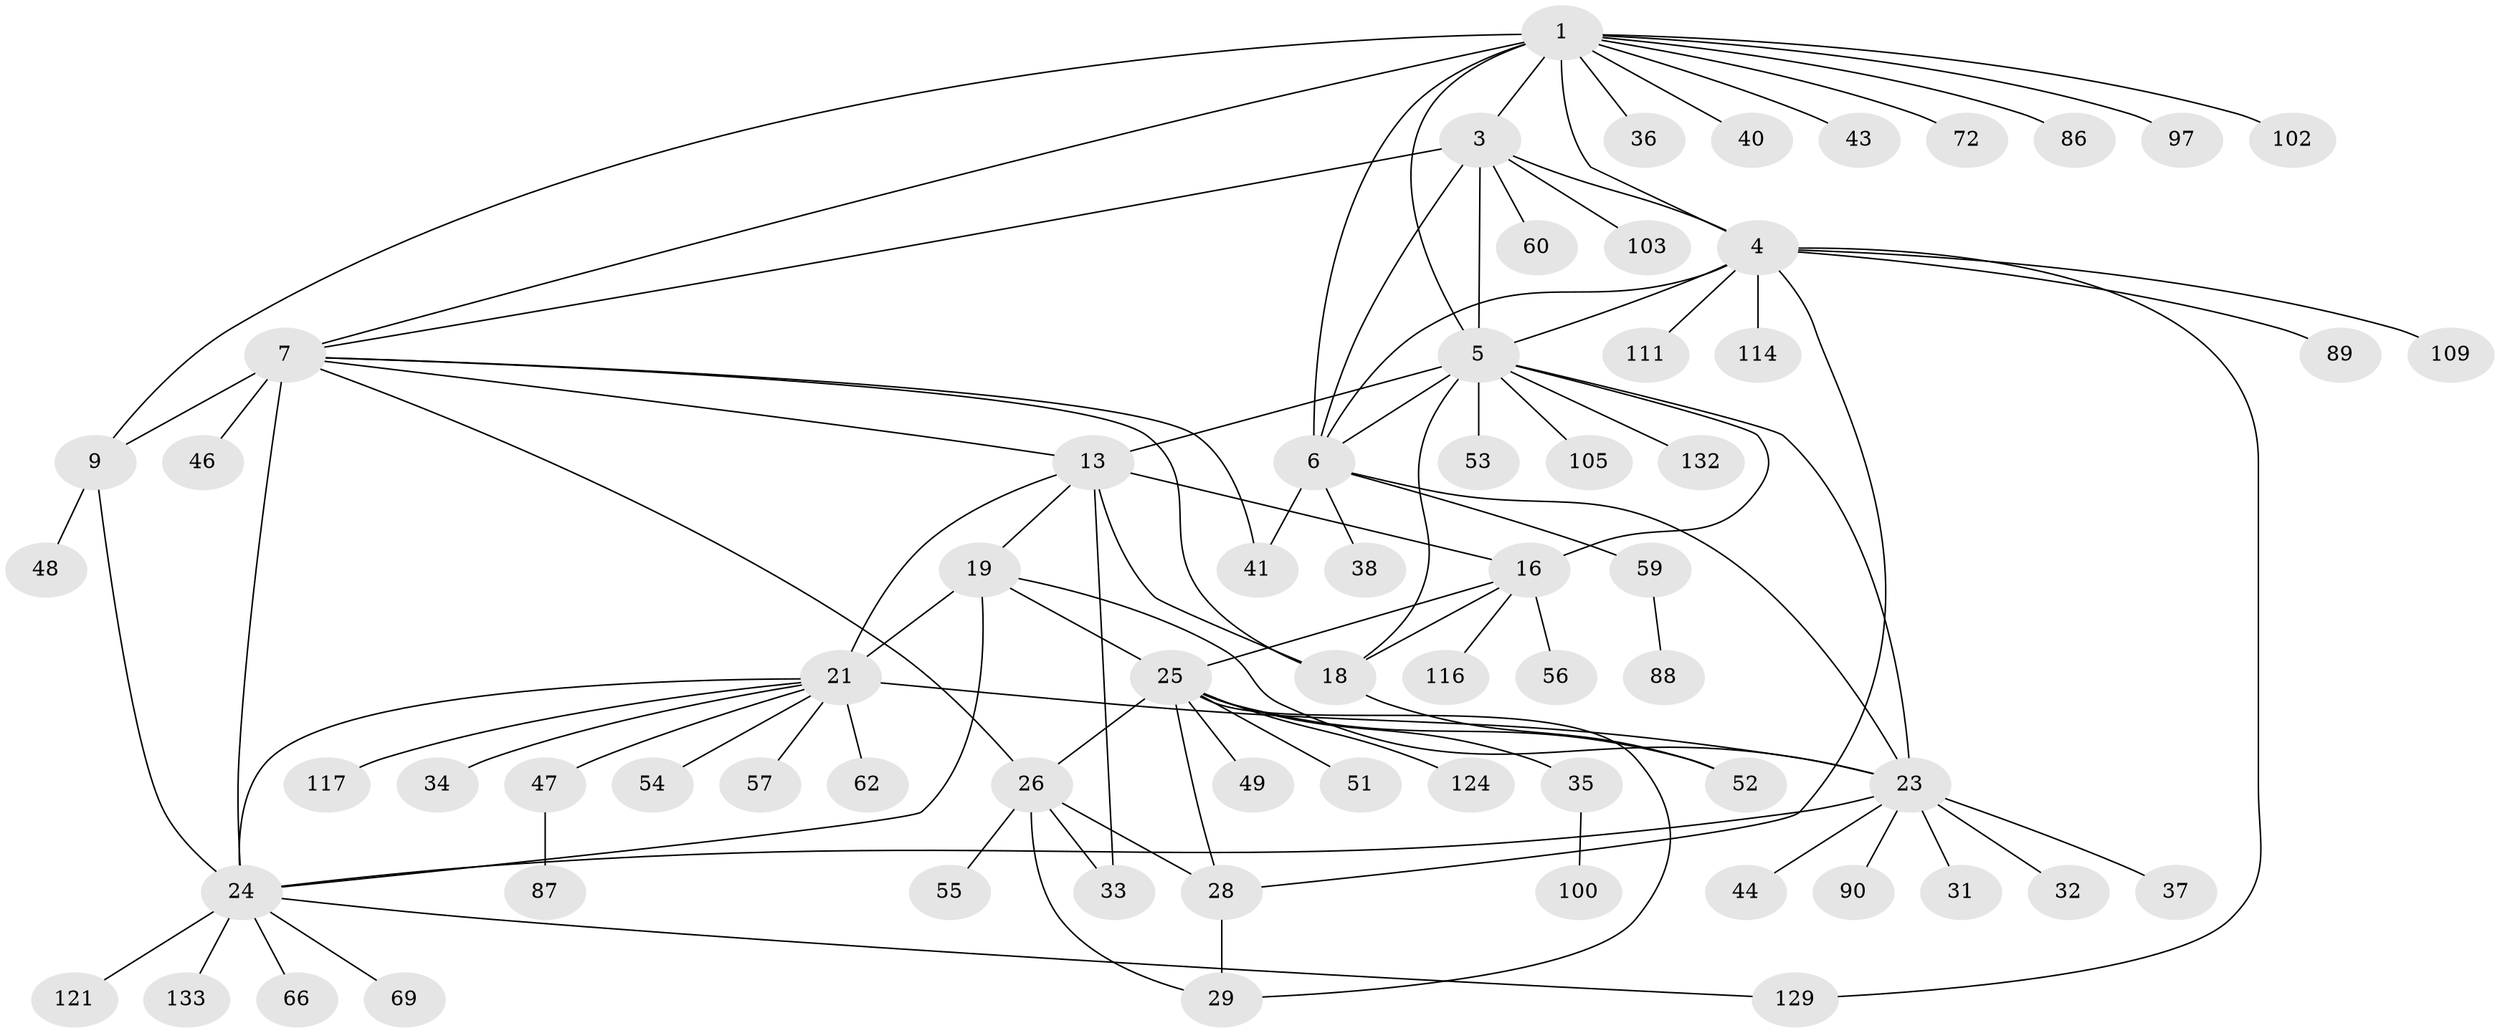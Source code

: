 // original degree distribution, {7: 0.03731343283582089, 12: 0.03731343283582089, 8: 0.05970149253731343, 11: 0.014925373134328358, 6: 0.022388059701492536, 5: 0.007462686567164179, 9: 0.022388059701492536, 10: 0.007462686567164179, 13: 0.007462686567164179, 15: 0.007462686567164179, 1: 0.5746268656716418, 2: 0.17164179104477612, 3: 0.029850746268656716}
// Generated by graph-tools (version 1.1) at 2025/16/03/09/25 04:16:07]
// undirected, 67 vertices, 97 edges
graph export_dot {
graph [start="1"]
  node [color=gray90,style=filled];
  1 [super="+2"];
  3;
  4;
  5 [super="+17"];
  6 [super="+93+110+119+92"];
  7 [super="+12+78+8+11"];
  9 [super="+74+77+95+75+39+68"];
  13 [super="+15+81+76+108+14"];
  16;
  18 [super="+63+123+79"];
  19 [super="+50+20"];
  21 [super="+22+122+70+71"];
  23;
  24;
  25 [super="+27+112+83+120+82+61+73+45"];
  26 [super="+42+30"];
  28;
  29 [super="+85+101"];
  31;
  32;
  33;
  34 [super="+94"];
  35;
  36;
  37;
  38 [super="+80"];
  40;
  41;
  43;
  44;
  46;
  47;
  48;
  49;
  51 [super="+91"];
  52;
  53;
  54;
  55;
  56;
  57 [super="+126+64"];
  59;
  60;
  62;
  66;
  69;
  72;
  86;
  87;
  88;
  89;
  90;
  97;
  100;
  102;
  103;
  105;
  109;
  111;
  114;
  116;
  117;
  121;
  124;
  129;
  132;
  133;
  1 -- 3 [weight=2];
  1 -- 4 [weight=2];
  1 -- 5 [weight=2];
  1 -- 6 [weight=2];
  1 -- 40;
  1 -- 86;
  1 -- 97;
  1 -- 7;
  1 -- 36;
  1 -- 72;
  1 -- 102;
  1 -- 43;
  1 -- 9;
  3 -- 4;
  3 -- 5;
  3 -- 6;
  3 -- 60;
  3 -- 103;
  3 -- 7;
  4 -- 5;
  4 -- 6;
  4 -- 28;
  4 -- 89;
  4 -- 109;
  4 -- 111;
  4 -- 114;
  4 -- 129;
  5 -- 6;
  5 -- 23;
  5 -- 132;
  5 -- 105;
  5 -- 13 [weight=3];
  5 -- 16;
  5 -- 18;
  5 -- 53;
  6 -- 38;
  6 -- 41;
  6 -- 59;
  6 -- 23;
  7 -- 9 [weight=5];
  7 -- 24 [weight=2];
  7 -- 46;
  7 -- 26;
  7 -- 41;
  7 -- 13 [weight=2];
  7 -- 18;
  9 -- 48;
  9 -- 24;
  13 -- 16 [weight=3];
  13 -- 18 [weight=3];
  13 -- 19;
  13 -- 33;
  13 -- 21 [weight=2];
  16 -- 18;
  16 -- 25;
  16 -- 56;
  16 -- 116;
  18 -- 52;
  19 -- 21 [weight=4];
  19 -- 23 [weight=2];
  19 -- 24 [weight=2];
  19 -- 25;
  21 -- 23 [weight=2];
  21 -- 24 [weight=2];
  21 -- 47;
  21 -- 34;
  21 -- 117;
  21 -- 54;
  21 -- 62;
  21 -- 57;
  23 -- 24;
  23 -- 31;
  23 -- 32;
  23 -- 37;
  23 -- 44;
  23 -- 90;
  24 -- 66;
  24 -- 69;
  24 -- 121;
  24 -- 129;
  24 -- 133;
  25 -- 26 [weight=4];
  25 -- 28 [weight=2];
  25 -- 29 [weight=2];
  25 -- 49;
  25 -- 52;
  25 -- 35;
  25 -- 51;
  25 -- 124;
  26 -- 28 [weight=2];
  26 -- 29 [weight=2];
  26 -- 55;
  26 -- 33;
  28 -- 29;
  35 -- 100;
  47 -- 87;
  59 -- 88;
}
